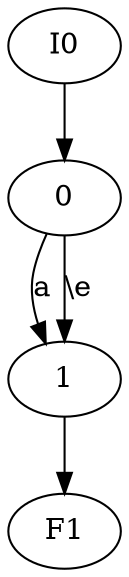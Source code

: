 digraph
{
  vcsn_context = "lan<lal_char(a)>_b"
  0 -> 1 [label = a]
  0 -> 1 [label = "\\e"]
  1 -> F1
  I0 -> 0
}
